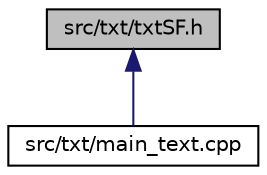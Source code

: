 digraph "src/txt/txtSF.h"
{
 // LATEX_PDF_SIZE
  edge [fontname="Helvetica",fontsize="10",labelfontname="Helvetica",labelfontsize="10"];
  node [fontname="Helvetica",fontsize="10",shape=record];
  Node1 [label="src/txt/txtSF.h",height=0.2,width=0.4,color="black", fillcolor="grey75", style="filled", fontcolor="black",tooltip=" "];
  Node1 -> Node2 [dir="back",color="midnightblue",fontsize="10",style="solid"];
  Node2 [label="src/txt/main_text.cpp",height=0.2,width=0.4,color="black", fillcolor="white", style="filled",URL="$main__text_8cpp.html",tooltip=" "];
}
